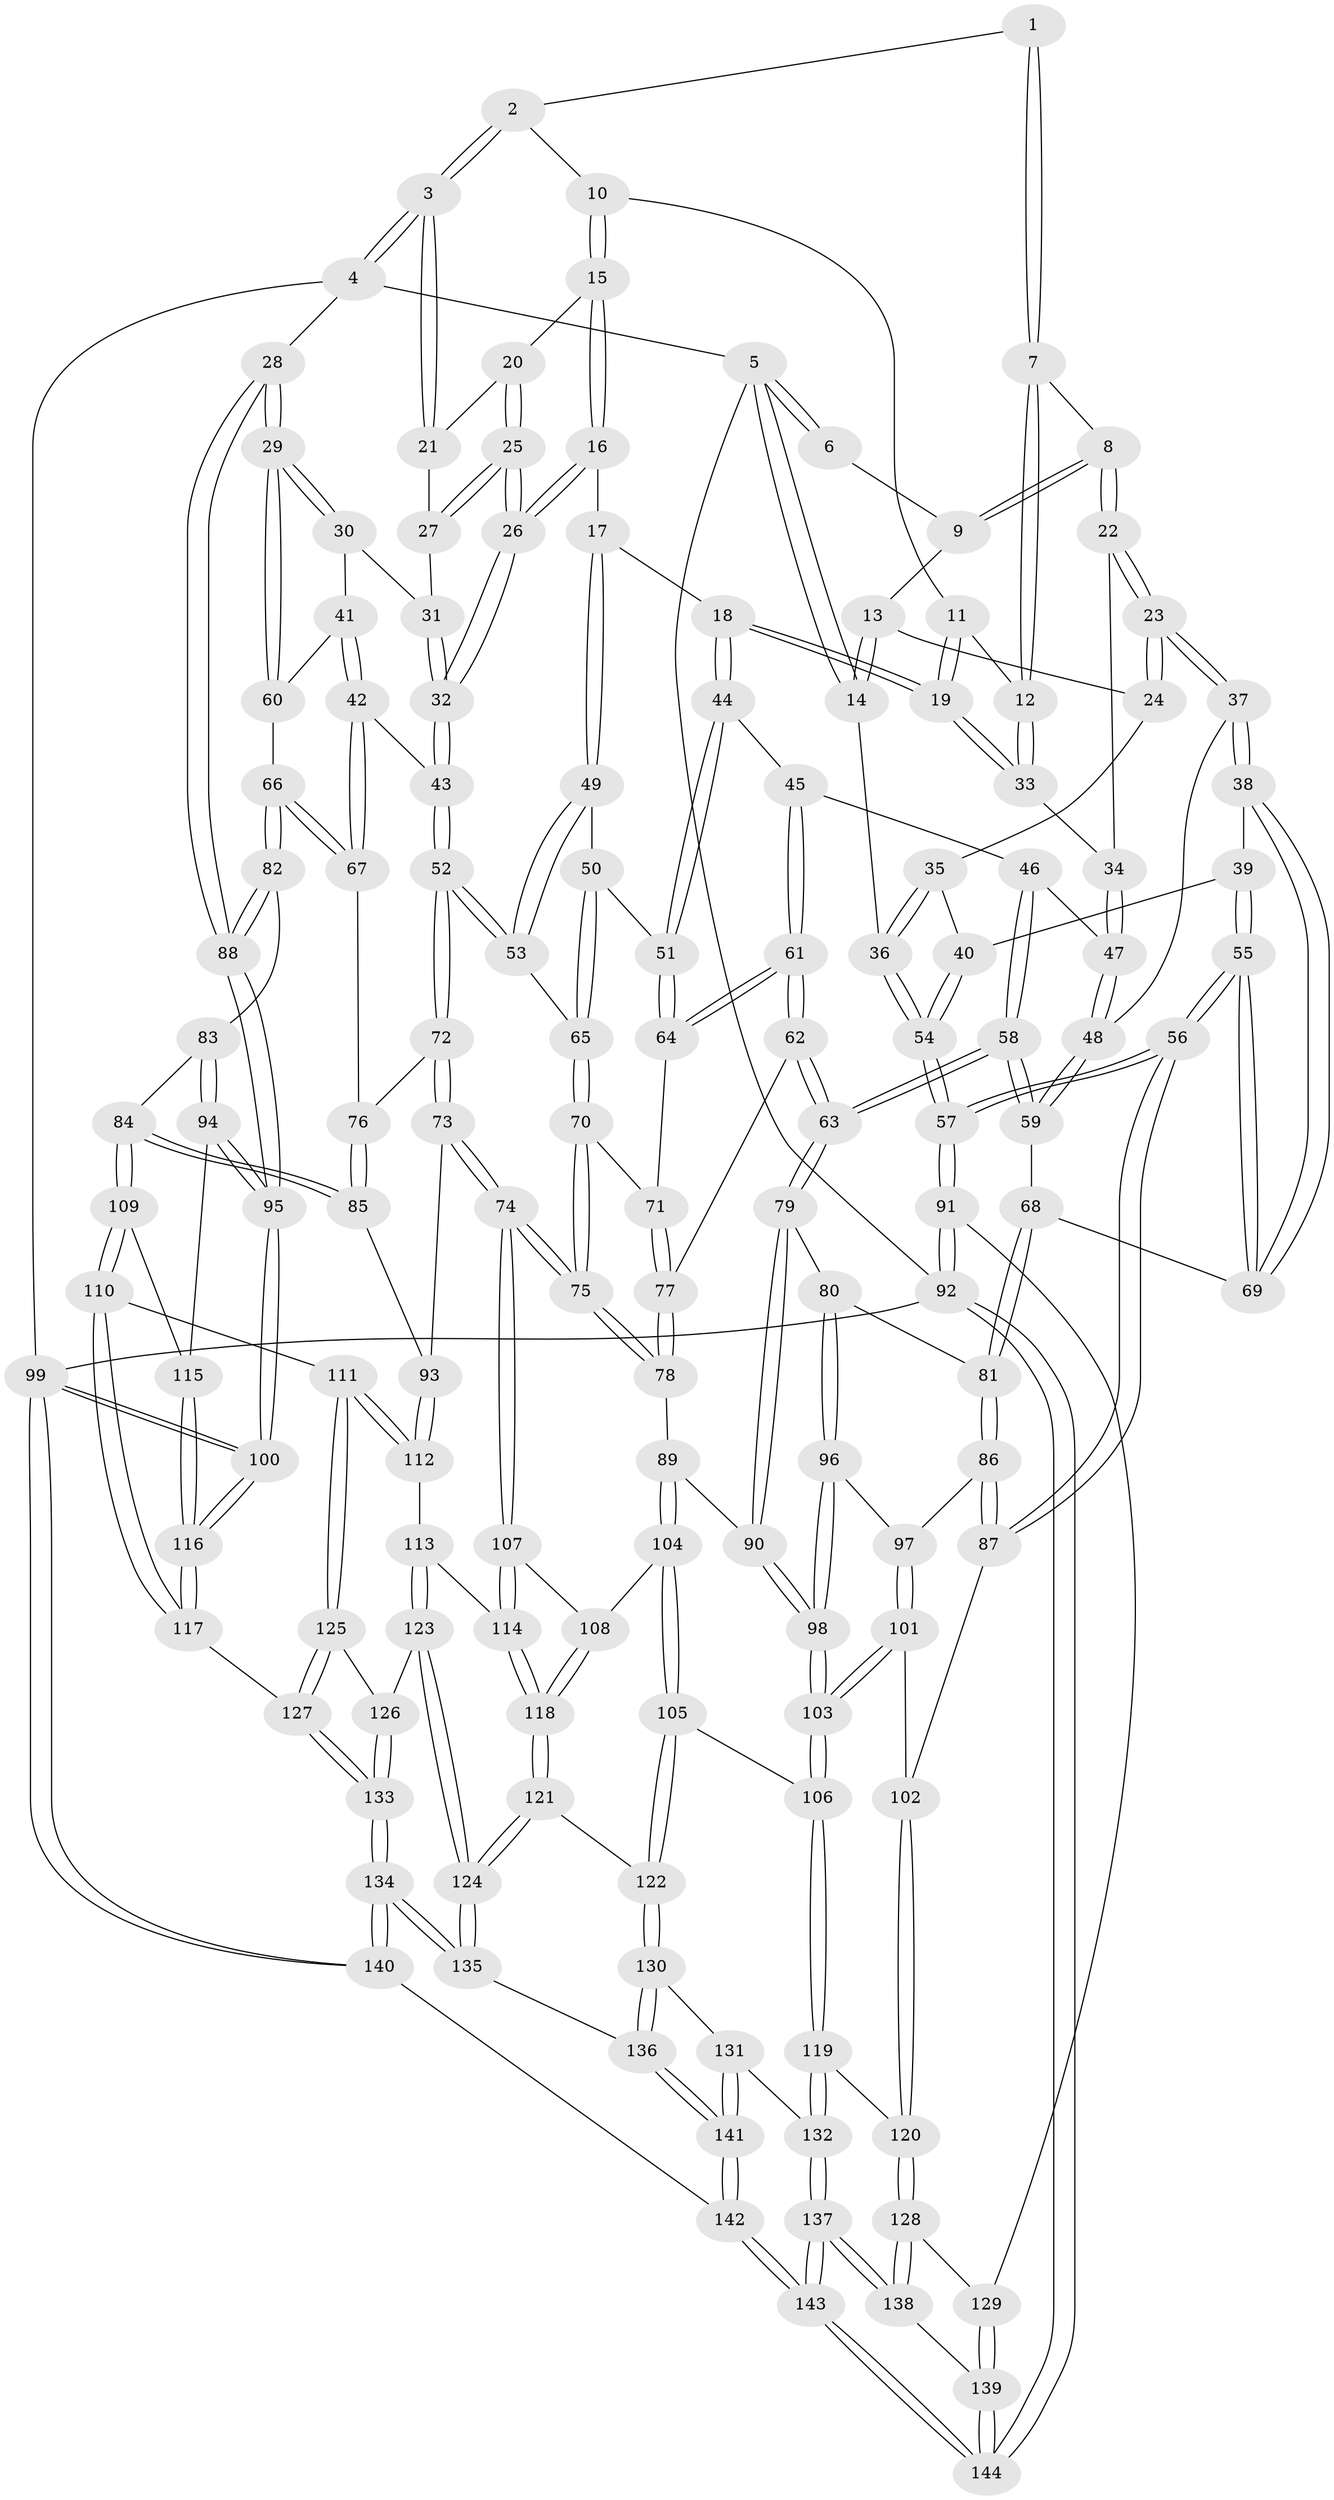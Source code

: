 // coarse degree distribution, {4: 0.45054945054945056, 5: 0.3956043956043956, 7: 0.01098901098901099, 6: 0.06593406593406594, 3: 0.07692307692307693}
// Generated by graph-tools (version 1.1) at 2025/52/02/27/25 19:52:38]
// undirected, 144 vertices, 357 edges
graph export_dot {
graph [start="1"]
  node [color=gray90,style=filled];
  1 [pos="+0.3271291950189592+0"];
  2 [pos="+0.5743382253034102+0"];
  3 [pos="+1+0"];
  4 [pos="+1+0"];
  5 [pos="+0+0"];
  6 [pos="+0.03621467660168103+0"];
  7 [pos="+0.3229818535585561+0.05784885121076779"];
  8 [pos="+0.18888971440553792+0.1517191759497152"];
  9 [pos="+0.07796099475656285+0.10327631017962875"];
  10 [pos="+0.6347211267540634+0.07037320704118874"];
  11 [pos="+0.614269427741894+0.08512573734895325"];
  12 [pos="+0.3521519456228029+0.10156911664488494"];
  13 [pos="+0.025483964479173275+0.13697694606850322"];
  14 [pos="+0+0.15193347607886215"];
  15 [pos="+0.6503838144172217+0.08318325879343845"];
  16 [pos="+0.6327822416020159+0.2585821155448264"];
  17 [pos="+0.5499021228616177+0.2762032002453685"];
  18 [pos="+0.4910137412850544+0.2462795656119389"];
  19 [pos="+0.4866301560077012+0.23936805244348902"];
  20 [pos="+0.7237325340504799+0.10955071034456171"];
  21 [pos="+0.9142782868852734+0.06252163733205025"];
  22 [pos="+0.15523127441705456+0.24733908573452895"];
  23 [pos="+0.15451090902750078+0.2486706455861847"];
  24 [pos="+0.07267410596138693+0.2309439673428419"];
  25 [pos="+0.7412179156456384+0.28334524949103146"];
  26 [pos="+0.7390042028045687+0.2932836286893796"];
  27 [pos="+0.9010013562140978+0.1100165613342942"];
  28 [pos="+1+0.3575806908648781"];
  29 [pos="+1+0.35253963874767286"];
  30 [pos="+0.9006269958416807+0.2518994678717022"];
  31 [pos="+0.9003409632981648+0.1378289205243215"];
  32 [pos="+0.7650322948447323+0.3437281064768323"];
  33 [pos="+0.3874771370081125+0.1789455954553566"];
  34 [pos="+0.339133622719684+0.2550178775466986"];
  35 [pos="+0.03544599047230491+0.24825236148648402"];
  36 [pos="+0+0.2613950713312538"];
  37 [pos="+0.16266410472199433+0.33206642736495884"];
  38 [pos="+0.1600110073871471+0.33440609845616165"];
  39 [pos="+0.06792072413903806+0.33788932720909837"];
  40 [pos="+0.04856174840045155+0.33628437081345636"];
  41 [pos="+0.8527348395365717+0.31466235295819"];
  42 [pos="+0.7691928490450217+0.35183940775895955"];
  43 [pos="+0.7689380983507962+0.3517329705446413"];
  44 [pos="+0.4707893096034318+0.2952939288019882"];
  45 [pos="+0.40666095697484156+0.36517179809982836"];
  46 [pos="+0.3469803826133701+0.3434342818431605"];
  47 [pos="+0.3198170915976392+0.30425474383238016"];
  48 [pos="+0.22159440720728413+0.35295808825333047"];
  49 [pos="+0.5573524112643811+0.30372123133020107"];
  50 [pos="+0.5427296996213263+0.38513030471234994"];
  51 [pos="+0.48483034638367345+0.40792685437266174"];
  52 [pos="+0.6894827036199774+0.40673875941834065"];
  53 [pos="+0.6380268618072055+0.3950704567613564"];
  54 [pos="+0+0.4110890242082984"];
  55 [pos="+0.027013402654394923+0.5186271263119366"];
  56 [pos="+0+0.6198475892486695"];
  57 [pos="+0+0.6348772540176362"];
  58 [pos="+0.3206010371495801+0.46693529962921326"];
  59 [pos="+0.2622103274486614+0.42704884916607894"];
  60 [pos="+0.9714781388053038+0.3626183049967607"];
  61 [pos="+0.41812617126406143+0.44040432738284935"];
  62 [pos="+0.4005433243054919+0.4700297794155358"];
  63 [pos="+0.33177024630069046+0.4817537811359198"];
  64 [pos="+0.4814670249314743+0.41386676751984997"];
  65 [pos="+0.5711173572682389+0.4236733357164991"];
  66 [pos="+0.8464271365037562+0.45857790536752197"];
  67 [pos="+0.8296892524706779+0.44657683946113264"];
  68 [pos="+0.18293652951734343+0.4898833453442896"];
  69 [pos="+0.1098278859794444+0.4631430316746022"];
  70 [pos="+0.553227717857596+0.47732124946178933"];
  71 [pos="+0.5267322606239304+0.4589868723492766"];
  72 [pos="+0.6587627996362743+0.5073250242896998"];
  73 [pos="+0.6302063937115422+0.5563843299164953"];
  74 [pos="+0.5865328736351377+0.5697982445098009"];
  75 [pos="+0.5733682016878336+0.559173531584341"];
  76 [pos="+0.7728823410961378+0.5017009648890047"];
  77 [pos="+0.4163639409456247+0.4852001950198304"];
  78 [pos="+0.46681782063693084+0.5434776501374851"];
  79 [pos="+0.32880432308241+0.48887197149694644"];
  80 [pos="+0.2876669796837262+0.5505281263357807"];
  81 [pos="+0.20564653332060803+0.5269016051937343"];
  82 [pos="+0.8572715887700075+0.472768324666557"];
  83 [pos="+0.8762889721593518+0.5306814598983429"];
  84 [pos="+0.8385675441111342+0.5956274162663104"];
  85 [pos="+0.7518908473020988+0.5622162078793118"];
  86 [pos="+0.15759991743358856+0.5889947265645371"];
  87 [pos="+0.011404542428569244+0.6289814122627886"];
  88 [pos="+1+0.4020926229810259"];
  89 [pos="+0.4165040875461363+0.6072016605369985"];
  90 [pos="+0.4021656409157968+0.6015276926498244"];
  91 [pos="+0+0.6647810032290913"];
  92 [pos="+0+1"];
  93 [pos="+0.6872496540152613+0.58279140179025"];
  94 [pos="+1+0.5996450872925577"];
  95 [pos="+1+0.6123971648976957"];
  96 [pos="+0.2873725830309958+0.560965464477615"];
  97 [pos="+0.22074690553528004+0.6117557394890868"];
  98 [pos="+0.31013928183050427+0.6057952720635301"];
  99 [pos="+1+1"];
  100 [pos="+1+0.9299297694830985"];
  101 [pos="+0.22234871952414773+0.6886264906416977"];
  102 [pos="+0.17249933991439648+0.691974879584362"];
  103 [pos="+0.31472483743496377+0.7373806306645844"];
  104 [pos="+0.4253833192217239+0.6786698338272901"];
  105 [pos="+0.3476215319748638+0.7662680660116152"];
  106 [pos="+0.3366886317197347+0.7693963374100665"];
  107 [pos="+0.5783315723132469+0.6074204528452787"];
  108 [pos="+0.46250659536349564+0.6748926705243286"];
  109 [pos="+0.8365981903729833+0.6326557787892055"];
  110 [pos="+0.7882447313151467+0.6976335721040918"];
  111 [pos="+0.760313296044183+0.6972687102965567"];
  112 [pos="+0.7593748885844773+0.6969797166548706"];
  113 [pos="+0.7014020419364657+0.7154784731917725"];
  114 [pos="+0.5966191028819856+0.6849953862924656"];
  115 [pos="+0.8885811759552765+0.6495289247759227"];
  116 [pos="+0.9958198893073171+0.8539029420298222"];
  117 [pos="+0.8995371492693506+0.8407527668903605"];
  118 [pos="+0.5609856777303905+0.779615849898571"];
  119 [pos="+0.32188171604036475+0.7979345106578641"];
  120 [pos="+0.16380340829726373+0.8520633949840849"];
  121 [pos="+0.5559715633121168+0.8322631288803305"];
  122 [pos="+0.5539232169715357+0.8317898234483768"];
  123 [pos="+0.6362134951556278+0.8509970801473156"];
  124 [pos="+0.5764582663345084+0.8612067320534329"];
  125 [pos="+0.7246264250697956+0.8224706701560341"];
  126 [pos="+0.6476437393132436+0.8529000222184009"];
  127 [pos="+0.8723832592498528+0.8531878291407222"];
  128 [pos="+0.15912946416016174+0.8550156679995052"];
  129 [pos="+0.001915333541065529+0.7925388408448015"];
  130 [pos="+0.39106754129766563+0.9034302414616431"];
  131 [pos="+0.35188344314819503+0.8994396937118007"];
  132 [pos="+0.3442811913014403+0.8927169443772086"];
  133 [pos="+0.7671293833046322+0.9480750936515974"];
  134 [pos="+0.7423341655107387+1"];
  135 [pos="+0.5746467336311679+0.86908185229531"];
  136 [pos="+0.533967254081209+0.9451201716525812"];
  137 [pos="+0.20458378999820567+1"];
  138 [pos="+0.16434929541164187+0.9556480211842776"];
  139 [pos="+0.0437198130444723+0.9569506542281833"];
  140 [pos="+0.7539712300684435+1"];
  141 [pos="+0.48055374518093324+1"];
  142 [pos="+0.48017737250256026+1"];
  143 [pos="+0.20565440398042828+1"];
  144 [pos="+0+1"];
  1 -- 2;
  1 -- 7;
  1 -- 7;
  2 -- 3;
  2 -- 3;
  2 -- 10;
  3 -- 4;
  3 -- 4;
  3 -- 21;
  3 -- 21;
  4 -- 5;
  4 -- 28;
  4 -- 99;
  5 -- 6;
  5 -- 6;
  5 -- 14;
  5 -- 14;
  5 -- 92;
  6 -- 9;
  7 -- 8;
  7 -- 12;
  7 -- 12;
  8 -- 9;
  8 -- 9;
  8 -- 22;
  8 -- 22;
  9 -- 13;
  10 -- 11;
  10 -- 15;
  10 -- 15;
  11 -- 12;
  11 -- 19;
  11 -- 19;
  12 -- 33;
  12 -- 33;
  13 -- 14;
  13 -- 14;
  13 -- 24;
  14 -- 36;
  15 -- 16;
  15 -- 16;
  15 -- 20;
  16 -- 17;
  16 -- 26;
  16 -- 26;
  17 -- 18;
  17 -- 49;
  17 -- 49;
  18 -- 19;
  18 -- 19;
  18 -- 44;
  18 -- 44;
  19 -- 33;
  19 -- 33;
  20 -- 21;
  20 -- 25;
  20 -- 25;
  21 -- 27;
  22 -- 23;
  22 -- 23;
  22 -- 34;
  23 -- 24;
  23 -- 24;
  23 -- 37;
  23 -- 37;
  24 -- 35;
  25 -- 26;
  25 -- 26;
  25 -- 27;
  25 -- 27;
  26 -- 32;
  26 -- 32;
  27 -- 31;
  28 -- 29;
  28 -- 29;
  28 -- 88;
  28 -- 88;
  29 -- 30;
  29 -- 30;
  29 -- 60;
  29 -- 60;
  30 -- 31;
  30 -- 41;
  31 -- 32;
  31 -- 32;
  32 -- 43;
  32 -- 43;
  33 -- 34;
  34 -- 47;
  34 -- 47;
  35 -- 36;
  35 -- 36;
  35 -- 40;
  36 -- 54;
  36 -- 54;
  37 -- 38;
  37 -- 38;
  37 -- 48;
  38 -- 39;
  38 -- 69;
  38 -- 69;
  39 -- 40;
  39 -- 55;
  39 -- 55;
  40 -- 54;
  40 -- 54;
  41 -- 42;
  41 -- 42;
  41 -- 60;
  42 -- 43;
  42 -- 67;
  42 -- 67;
  43 -- 52;
  43 -- 52;
  44 -- 45;
  44 -- 51;
  44 -- 51;
  45 -- 46;
  45 -- 61;
  45 -- 61;
  46 -- 47;
  46 -- 58;
  46 -- 58;
  47 -- 48;
  47 -- 48;
  48 -- 59;
  48 -- 59;
  49 -- 50;
  49 -- 53;
  49 -- 53;
  50 -- 51;
  50 -- 65;
  50 -- 65;
  51 -- 64;
  51 -- 64;
  52 -- 53;
  52 -- 53;
  52 -- 72;
  52 -- 72;
  53 -- 65;
  54 -- 57;
  54 -- 57;
  55 -- 56;
  55 -- 56;
  55 -- 69;
  55 -- 69;
  56 -- 57;
  56 -- 57;
  56 -- 87;
  56 -- 87;
  57 -- 91;
  57 -- 91;
  58 -- 59;
  58 -- 59;
  58 -- 63;
  58 -- 63;
  59 -- 68;
  60 -- 66;
  61 -- 62;
  61 -- 62;
  61 -- 64;
  61 -- 64;
  62 -- 63;
  62 -- 63;
  62 -- 77;
  63 -- 79;
  63 -- 79;
  64 -- 71;
  65 -- 70;
  65 -- 70;
  66 -- 67;
  66 -- 67;
  66 -- 82;
  66 -- 82;
  67 -- 76;
  68 -- 69;
  68 -- 81;
  68 -- 81;
  70 -- 71;
  70 -- 75;
  70 -- 75;
  71 -- 77;
  71 -- 77;
  72 -- 73;
  72 -- 73;
  72 -- 76;
  73 -- 74;
  73 -- 74;
  73 -- 93;
  74 -- 75;
  74 -- 75;
  74 -- 107;
  74 -- 107;
  75 -- 78;
  75 -- 78;
  76 -- 85;
  76 -- 85;
  77 -- 78;
  77 -- 78;
  78 -- 89;
  79 -- 80;
  79 -- 90;
  79 -- 90;
  80 -- 81;
  80 -- 96;
  80 -- 96;
  81 -- 86;
  81 -- 86;
  82 -- 83;
  82 -- 88;
  82 -- 88;
  83 -- 84;
  83 -- 94;
  83 -- 94;
  84 -- 85;
  84 -- 85;
  84 -- 109;
  84 -- 109;
  85 -- 93;
  86 -- 87;
  86 -- 87;
  86 -- 97;
  87 -- 102;
  88 -- 95;
  88 -- 95;
  89 -- 90;
  89 -- 104;
  89 -- 104;
  90 -- 98;
  90 -- 98;
  91 -- 92;
  91 -- 92;
  91 -- 129;
  92 -- 144;
  92 -- 144;
  92 -- 99;
  93 -- 112;
  93 -- 112;
  94 -- 95;
  94 -- 95;
  94 -- 115;
  95 -- 100;
  95 -- 100;
  96 -- 97;
  96 -- 98;
  96 -- 98;
  97 -- 101;
  97 -- 101;
  98 -- 103;
  98 -- 103;
  99 -- 100;
  99 -- 100;
  99 -- 140;
  99 -- 140;
  100 -- 116;
  100 -- 116;
  101 -- 102;
  101 -- 103;
  101 -- 103;
  102 -- 120;
  102 -- 120;
  103 -- 106;
  103 -- 106;
  104 -- 105;
  104 -- 105;
  104 -- 108;
  105 -- 106;
  105 -- 122;
  105 -- 122;
  106 -- 119;
  106 -- 119;
  107 -- 108;
  107 -- 114;
  107 -- 114;
  108 -- 118;
  108 -- 118;
  109 -- 110;
  109 -- 110;
  109 -- 115;
  110 -- 111;
  110 -- 117;
  110 -- 117;
  111 -- 112;
  111 -- 112;
  111 -- 125;
  111 -- 125;
  112 -- 113;
  113 -- 114;
  113 -- 123;
  113 -- 123;
  114 -- 118;
  114 -- 118;
  115 -- 116;
  115 -- 116;
  116 -- 117;
  116 -- 117;
  117 -- 127;
  118 -- 121;
  118 -- 121;
  119 -- 120;
  119 -- 132;
  119 -- 132;
  120 -- 128;
  120 -- 128;
  121 -- 122;
  121 -- 124;
  121 -- 124;
  122 -- 130;
  122 -- 130;
  123 -- 124;
  123 -- 124;
  123 -- 126;
  124 -- 135;
  124 -- 135;
  125 -- 126;
  125 -- 127;
  125 -- 127;
  126 -- 133;
  126 -- 133;
  127 -- 133;
  127 -- 133;
  128 -- 129;
  128 -- 138;
  128 -- 138;
  129 -- 139;
  129 -- 139;
  130 -- 131;
  130 -- 136;
  130 -- 136;
  131 -- 132;
  131 -- 141;
  131 -- 141;
  132 -- 137;
  132 -- 137;
  133 -- 134;
  133 -- 134;
  134 -- 135;
  134 -- 135;
  134 -- 140;
  134 -- 140;
  135 -- 136;
  136 -- 141;
  136 -- 141;
  137 -- 138;
  137 -- 138;
  137 -- 143;
  137 -- 143;
  138 -- 139;
  139 -- 144;
  139 -- 144;
  140 -- 142;
  141 -- 142;
  141 -- 142;
  142 -- 143;
  142 -- 143;
  143 -- 144;
  143 -- 144;
}
